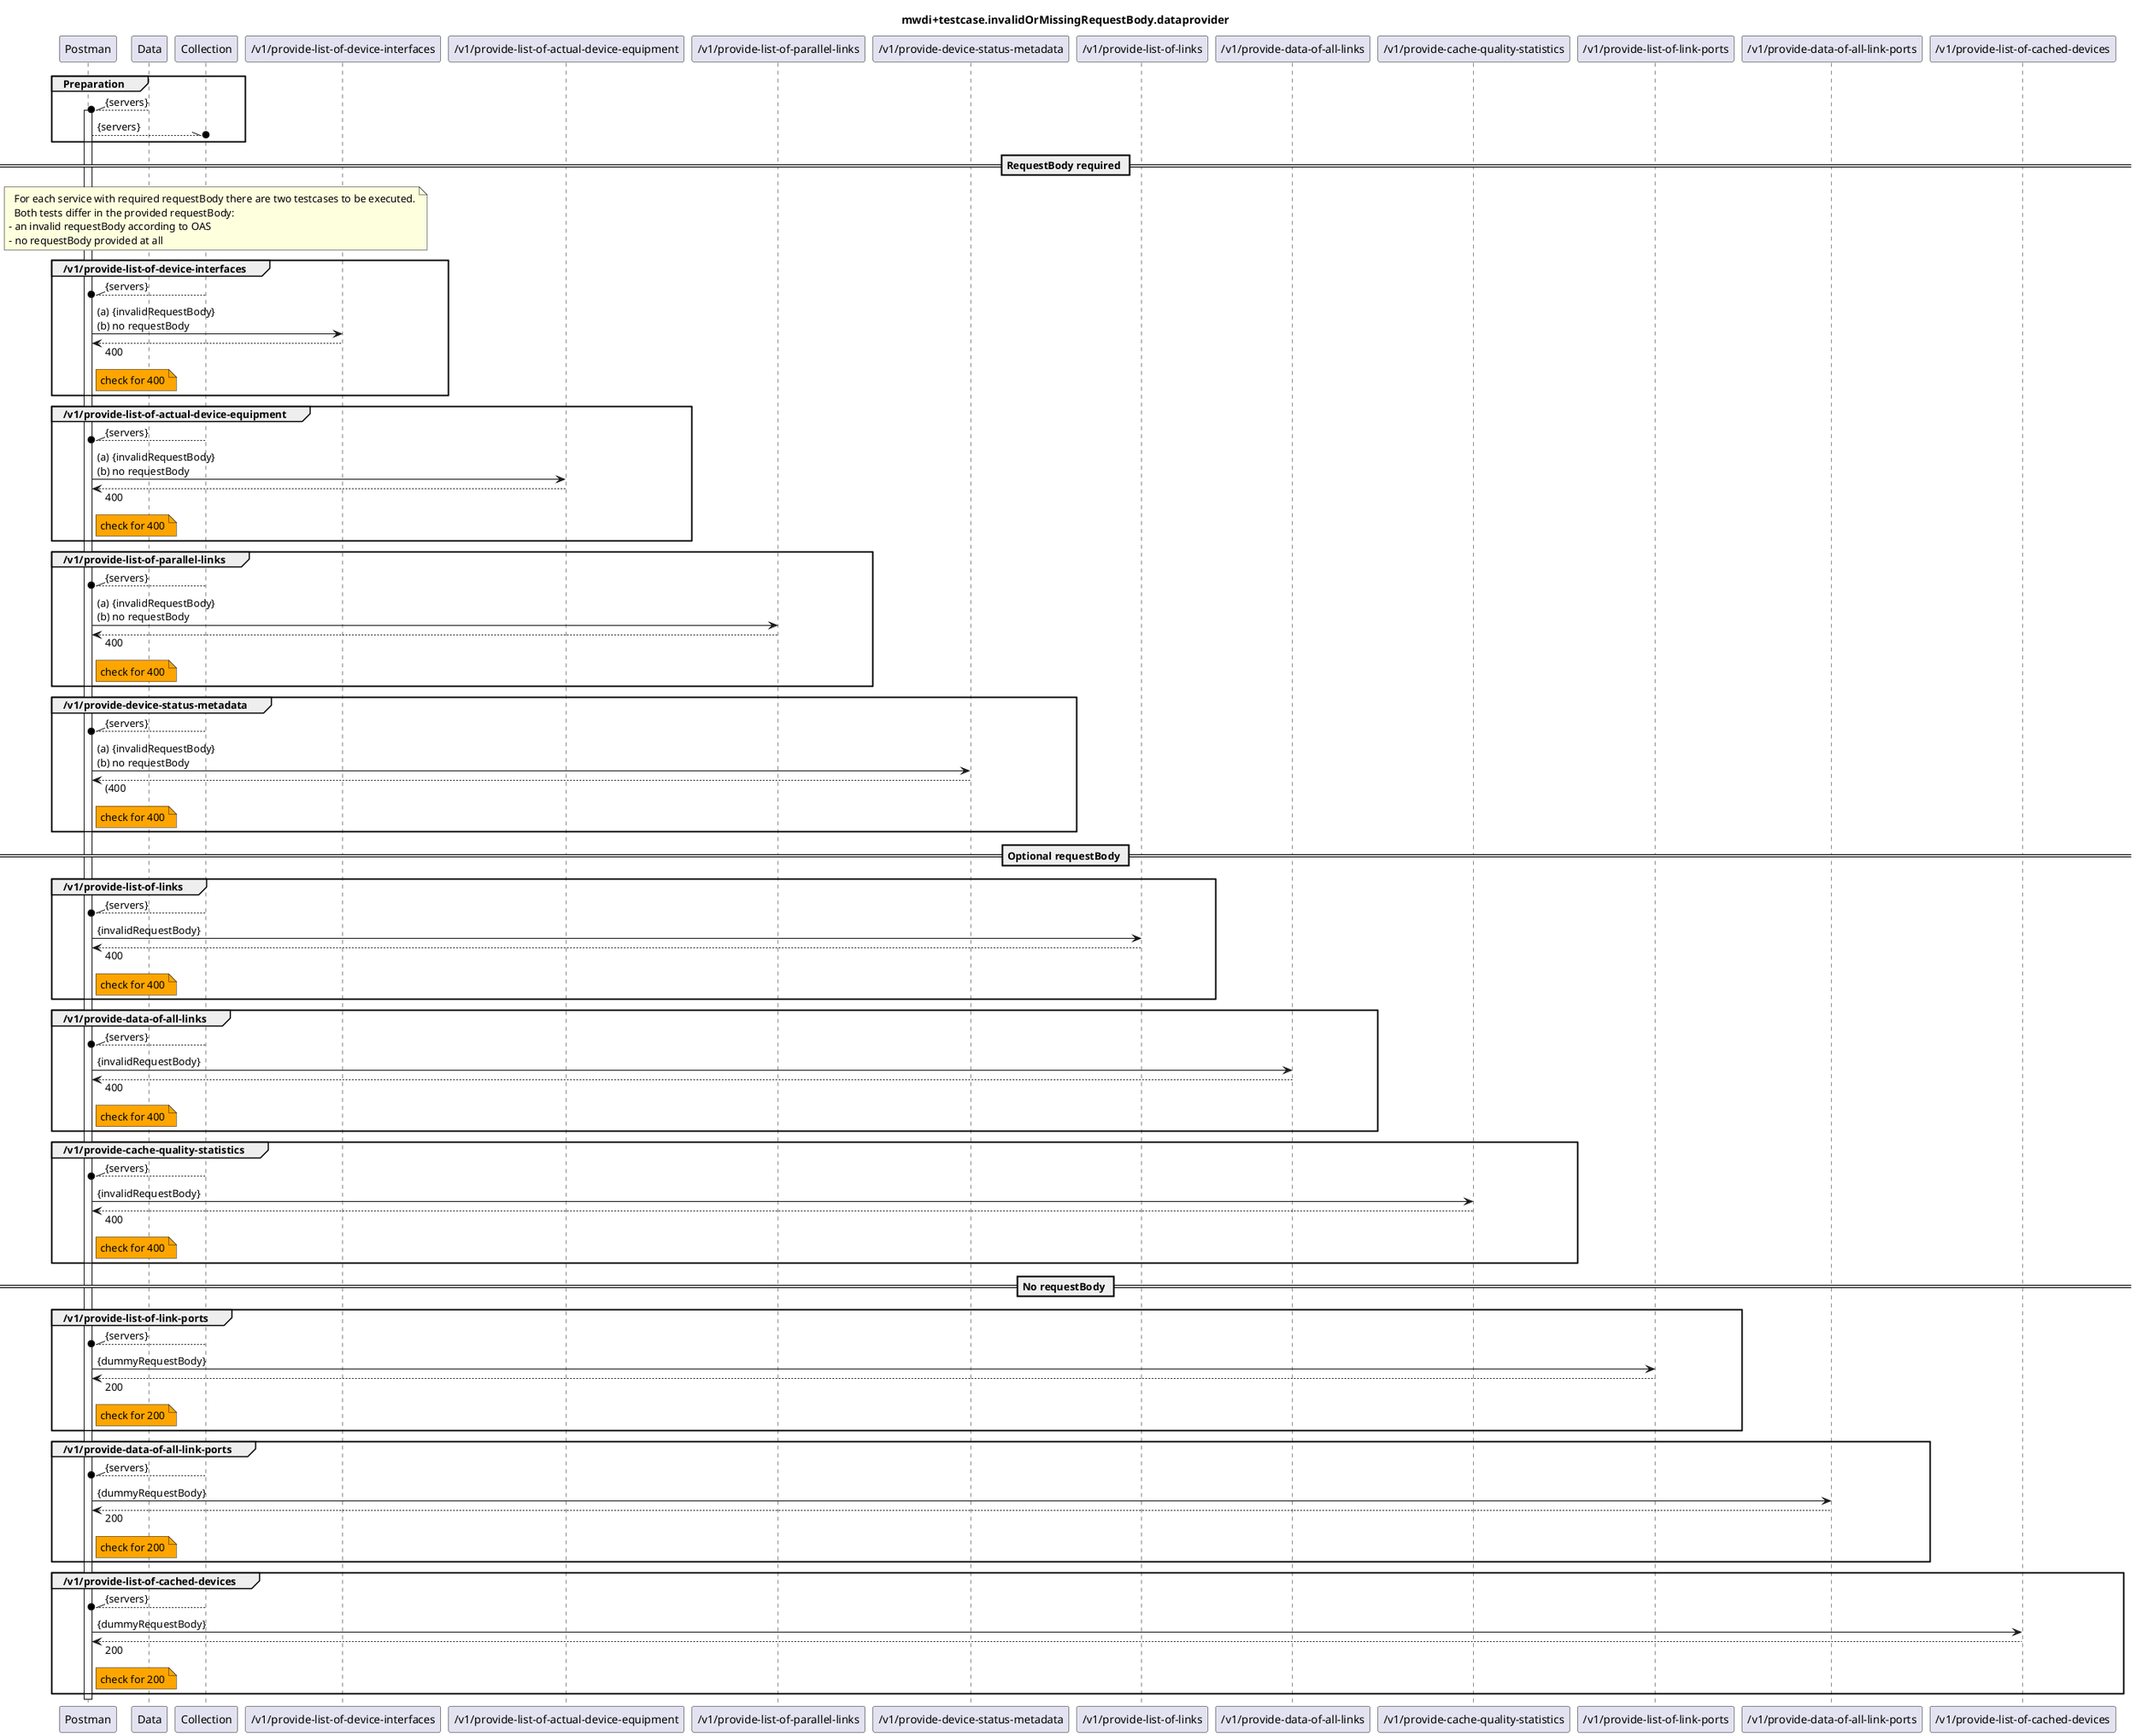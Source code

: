 @startuml mwdi+diagram.invalidOrMissingRequestBody.dataprovider
skinparam responseMessageBelowArrow true

title
mwdi+testcase.invalidOrMissingRequestBody.dataprovider
end title

participant "Postman" as Postman
participant "Data" as Data
participant "Collection" as Collection

'requestBody required
participant "/v1/provide-list-of-device-interfaces" as PLODI
participant "/v1/provide-list-of-actual-device-equipment" as PLOADE
participant "/v1/provide-list-of-parallel-links" as PLOPL
participant "/v1/provide-device-status-metadata" as PDSM

'optional requestBody
participant "/v1/provide-list-of-links" as PLOL
participant "/v1/provide-data-of-all-links" as PDOAL
participant "/v1/provide-cache-quality-statistics" as PCQS

'no requestBody
participant "/v1/provide-list-of-link-ports" as PLOLP
participant "/v1/provide-data-of-all-link-ports" as PDOALP
participant "/v1/provide-list-of-cached-devices" as PLOCD

group Preparation
  Data --\\o Postman : {servers}
  activate Postman
  Postman --\\o Collection : {servers}
end

'-------------------------------------------------------------
== RequestBody required ==
  note over Postman, PLODI
    For each service with required requestBody there are two testcases to be executed.
    Both tests differ in the provided requestBody:
  - an invalid requestBody according to OAS
  - no requestBody provided at all
  end note

  group /v1/provide-list-of-device-interfaces
    Collection --\\o Postman : {servers}
    Postman -> PLODI : (a) {invalidRequestBody} \n(b) no requestBody
    Postman <-- PLODI : 400
    note right Postman #Orange
      check for 400
    end note
  end

  group /v1/provide-list-of-actual-device-equipment
    Collection --\\o Postman : {servers}
    Postman -> PLOADE : (a) {invalidRequestBody} \n(b) no requestBody
    Postman <-- PLOADE : 400
    note right Postman #Orange
      check for 400
    end note
  end

  group /v1/provide-list-of-parallel-links
    Collection --\\o Postman : {servers}
    Postman -> PLOPL : (a) {invalidRequestBody} \n(b) no requestBody
    Postman <-- PLOPL : 400
    note right Postman #Orange
      check for 400
    end note
  end

  group /v1/provide-device-status-metadata
    Collection --\\o Postman : {servers}
    Postman -> PDSM : (a) {invalidRequestBody} \n(b) no requestBody
    Postman <-- PDSM : (400
    note right Postman #Orange
      check for 400
    end note
  end

'-------------------------------------------------------------
== Optional requestBody == 
  group /v1/provide-list-of-links
    Collection --\\o Postman : {servers}
    Postman -> PLOL : {invalidRequestBody}
    Postman <-- PLOL : 400
    note right Postman #Orange
      check for 400
    end note
  end

  group /v1/provide-data-of-all-links
    Collection --\\o Postman : {servers}
    Postman -> PDOAL : {invalidRequestBody}
    Postman <-- PDOAL : 400
    note right Postman #Orange
      check for 400
    end note
  end

  group /v1/provide-cache-quality-statistics
    Collection --\\o Postman : {servers}
    Postman -> PCQS : {invalidRequestBody}
    Postman <-- PCQS : 400
    note right Postman #Orange
      check for 400
    end note
  end

'-------------------------------------------------------------
== No requestBody == 
  group /v1/provide-list-of-link-ports
    Collection --\\o Postman : {servers}
    Postman -> PLOLP : {dummyRequestBody}
    Postman <-- PLOLP : 200
    note right Postman #Orange
      check for 200
    end note
  end

  group /v1/provide-data-of-all-link-ports
    Collection --\\o Postman : {servers}
    Postman -> PDOALP : {dummyRequestBody}
    Postman <-- PDOALP : 200
    note right Postman #Orange
      check for 200
    end note
  end

  group /v1/provide-list-of-cached-devices
    Collection --\\o Postman : {servers}
    Postman -> PLOCD : {dummyRequestBody}
    Postman <-- PLOCD : 200
    note right Postman #Orange
      check for 200
    end note
  end


deactivate Postman

@enduml
